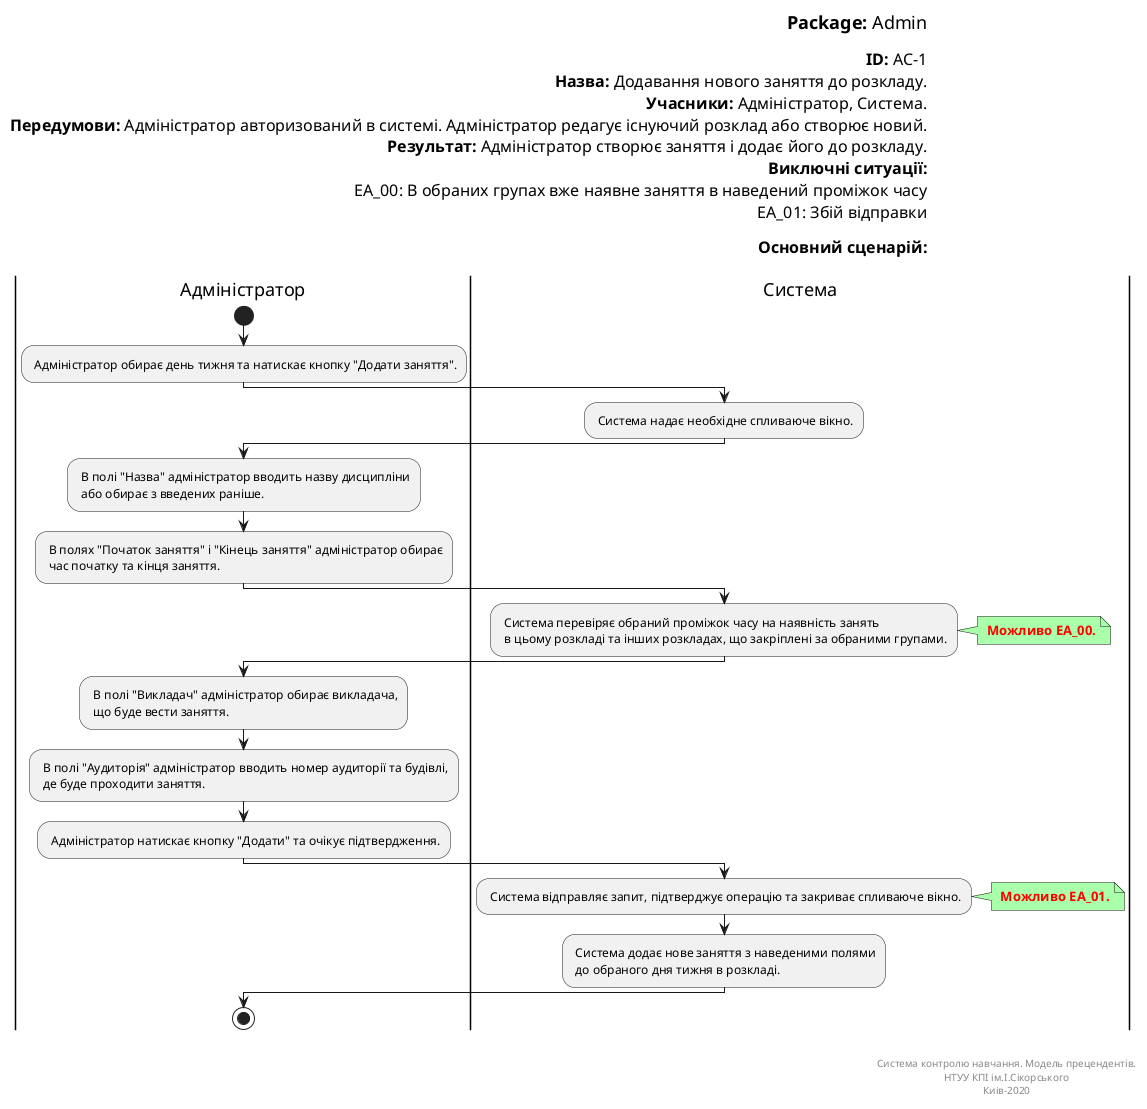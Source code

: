 @startuml
left header
<font color=000 size=18><b>Package:</b> Admin

<font color=000 size=16><b>ID:</b> AC-1
<font color=000 size=16><b>Назва:</b> Додавання нового заняття до розкладу.
<font color=000 size=16><b>Учасники:</b> Адміністратор, Система.
<font color=000 size=16><b>Передумови:</b> Адміністратор авторизований в системі. Адміністратор редагує існуючий розклад або створює новий.
<font color=000 size=16><b>Результат:</b> Адміністратор створює заняття і додає його до розкладу.
<font color=000 size=16><b>Виключні ситуації:</b>
<font color=000 size=16> EA_00: В обраних групах вже наявне заняття в наведений проміжок часу
<font color=000 size=16> EA_01: Збій відправки

<font color=000 size=16><b>Основний сценарій:</b>

end header

|Адміністратор|
start
: Адміністратор обирає день тижня та натискає кнопку "Додати заняття".;

|Система|
: Система надає необхідне спливаюче вікно.;

|Адміністратор|
: В полі "Назва" адміністратор вводить назву дисципліни
 або обирає з введених раніше.;

: В полях "Початок заняття" і "Кінець заняття" адміністратор обирає
 час початку та кінця заняття.;

|Система|
: Система перевіряє обраний проміжок часу на наявність занять
 в цьому розкладі та інших розкладах, що закріплені за обраними групами.;

note right #aaffaa
<font color=red><b> Можливо EA_00.
end note

|Адміністратор|
: В полі "Викладач" адміністратор обирає викладача,
 що буде вести заняття.;

: В полі "Аудиторія" адміністратор вводить номер аудиторії та будівлі,
 де буде проходити заняття.;

: Адміністратор натискає кнопку "Додати" та очікує підтвердження.;

|Система|
: Система відправляє запит, підтверджує операцію та закриває спливаюче вікно.;

note right #aaffaa
<font color=red><b> Можливо EA_01.
end note

: Система додає нове заняття з наведеними полями 
 до обраного дня тижня в розкладі.;

|Адміністратор|
stop;

right footer


Система контролю навчання. Модель прецендентів.
НТУУ КПІ ім.І.Сікорського
Киів-2020
end footer
@enduml
